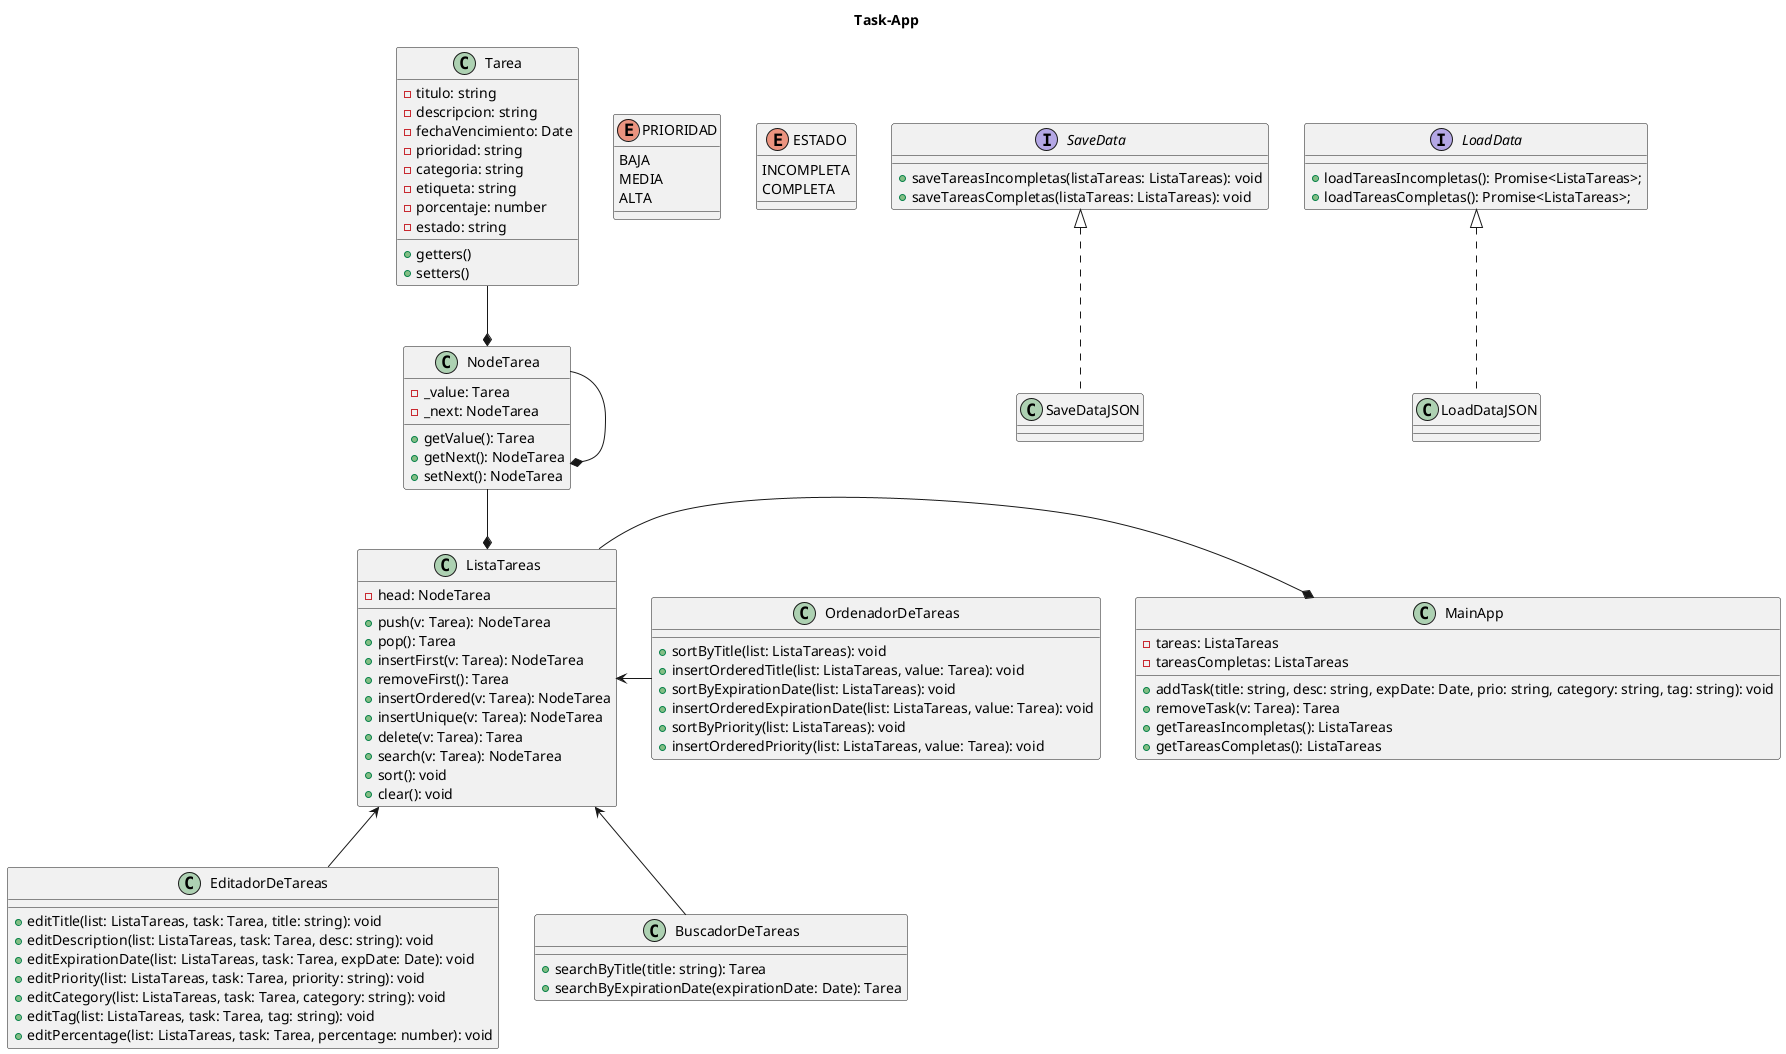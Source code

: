 @startuml TPTaskDiagrama

title Task-App

class Tarea {
    - titulo: string
    - descripcion: string
    - fechaVencimiento: Date
    - prioridad: string
    - categoria: string
    - etiqueta: string
    - porcentaje: number
    - estado: string

    + getters()
    + setters()
}

enum PRIORIDAD {
    BAJA
    MEDIA
    ALTA 
}

enum ESTADO {
    INCOMPLETA
    COMPLETA
}

class NodeTarea {
    - _value: Tarea
    - _next: NodeTarea

    + getValue(): Tarea 
    + getNext(): NodeTarea
    + setNext(): NodeTarea
}

class ListaTareas {
    - head: NodeTarea

    + push(v: Tarea): NodeTarea
    + pop(): Tarea
    + insertFirst(v: Tarea): NodeTarea
    + removeFirst(): Tarea
    + insertOrdered(v: Tarea): NodeTarea
    + insertUnique(v: Tarea): NodeTarea
    + delete(v: Tarea): Tarea
    + search(v: Tarea): NodeTarea
    + sort(): void 
    + clear(): void
}

class MainApp {
    - tareas: ListaTareas
    - tareasCompletas: ListaTareas

    + addTask(title: string, desc: string, expDate: Date, prio: string, category: string, tag: string): void
    + removeTask(v: Tarea): Tarea
    + getTareasIncompletas(): ListaTareas
    + getTareasCompletas(): ListaTareas
}

class EditadorDeTareas {
    + editTitle(list: ListaTareas, task: Tarea, title: string): void
    + editDescription(list: ListaTareas, task: Tarea, desc: string): void
    + editExpirationDate(list: ListaTareas, task: Tarea, expDate: Date): void
    + editPriority(list: ListaTareas, task: Tarea, priority: string): void
    + editCategory(list: ListaTareas, task: Tarea, category: string): void
    + editTag(list: ListaTareas, task: Tarea, tag: string): void
    + editPercentage(list: ListaTareas, task: Tarea, percentage: number): void
}

class BuscadorDeTareas {
    + searchByTitle(title: string): Tarea
    + searchByExpirationDate(expirationDate: Date): Tarea
}

class OrdenadorDeTareas {
    + sortByTitle(list: ListaTareas): void
    + insertOrderedTitle(list: ListaTareas, value: Tarea): void
    + sortByExpirationDate(list: ListaTareas): void
    + insertOrderedExpirationDate(list: ListaTareas, value: Tarea): void
    + sortByPriority(list: ListaTareas): void
    + insertOrderedPriority(list: ListaTareas, value: Tarea): void
}

interface SaveData {
    + saveTareasIncompletas(listaTareas: ListaTareas): void
    + saveTareasCompletas(listaTareas: ListaTareas): void
}

class SaveDataJSON implements SaveData {
}

interface LoadData {
    + loadTareasIncompletas(): Promise<ListaTareas>;
    + loadTareasCompletas(): Promise<ListaTareas>;
}

class LoadDataJSON implements LoadData {
}

Tarea --* NodeTarea
NodeTarea --* NodeTarea
NodeTarea --* ListaTareas
ListaTareas -r-* MainApp
EditadorDeTareas -u-> ListaTareas
BuscadorDeTareas -u-> ListaTareas
OrdenadorDeTareas -l-> ListaTareas


@enduml